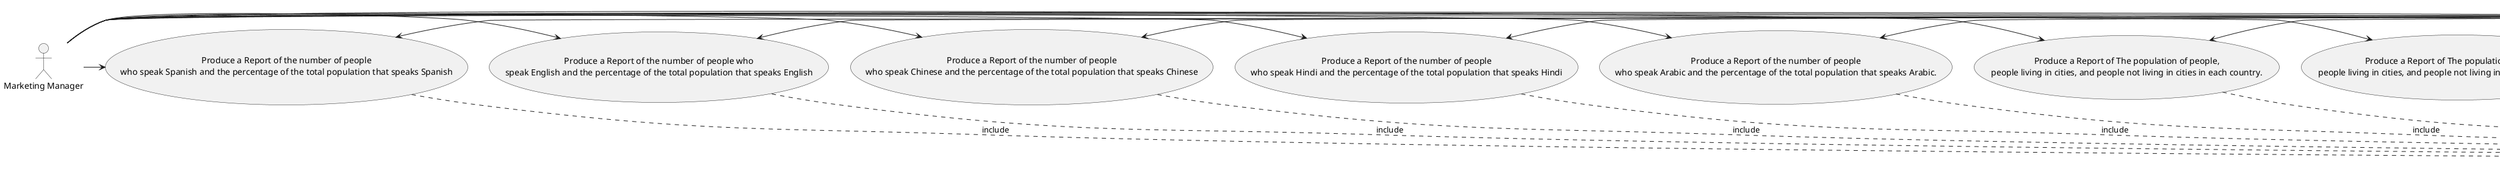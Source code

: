 @startuml
'https://plantuml.com/use-case-diagram

    'This represents use-case 1'
    actor Marketing as "Marketing Manager"
    rectangle Database
    usecase UCa as "Print Queried Data"
    usecase UC1 as "Get countries from continent,
                    sorted by largest
                    pop to smallest"
    top to bottom direction
    Marketing -> UC1
    UC1 ..> UCa : include
    UC1 <- Database

    'This represents use-case 2'
    actor Logistics as "Global Logistics Manager"
    rectangle Database
    usecase UCa as "Print Queried Data"
    usecase UC2 as "Produce a report of all
                    countries in the world"
     top to bottom direction
     Logistics -> UC2
     UC2 ..> UCa : include
     UC2 <- Database


    'This represents use-case 3'
    actor Finance as    "Regional Finance Manager"
    rectangle Database
    usecase UCa as "Print Queried Data"
    usecase UC3 as "Produce a report of all
                    countries in a region"
    top to bottom direction
    Finance -> UC3
    UC3 ..> UCa :include
    UC3 <- Database


    'This represents use-case 4'

    actor Finance as "Global Finance Manager"
    rectangle Database
    usecase UCa as "Print Queried Data"
    usecase UC4 as "Produce report of the top N
                    populated countries in the world"
    top to bottom direction
    Finance -> UC4
    UC4 ..> UCa : include
    UC4 <- Database


    'This represents use-case 5'
    actor Finance as "Continental Finance Manager"
    rectangle Database
    usecase UCa as "Print Queried Data"
    usecase UC5 as "Produce a report of the top N
                 populated countries in a continent"
    top to bottom direction
    Finance -> UC5
    UC5 ..> UCa : include
    UC5 <- Database

    'This represents use-case 6'
        actor Logistics as "Regional Logistics Manager"
        rectangle Database
        usecase UCa as "Print Queried Data"
        usecase UC6 as "Produce a report of the top N
                     populated countries in a region"
        top to bottom direction
        Logistics -> UC6
        UC6 ..> UCa : include
        UC6 <- Database


    'This represents use-case 7'

        actor Logistics as "District Level Logistics Manager"
        rectangle Database
        usecase UCa as "Print Queried Data"
        usecase UC7 as "Produce a report of all the
                        cities in a district"
        top to bottom direction
        Logistics -> UC7
        UC7 ..> UCa : include
        UC7 <- Database

    'This represents use-case 8'

       actor Logistics as "Global Level Logistics Manager"
       rectangle Database
       usecase UCa as "Print Queried Data"
       usecase UC8 as "Produce a report of all the
                       cities in the world"
       top to bottom direction
       Logistics -> UC8
       UC8 ..> UCa : include
       UC8 <- Database



     'This represents use-case 9'
      actor Logistics as "Continental Logistics Manager"
      rectangle Database
      usecase UCa as "Print Queried Data"
      usecase UC9 as "Produce a report of all cities in
                      a specified continent from
                      largest to smallest"
      top to bottom direction
      Logistics -> UC9
      UC9 ..> UCa : include
      UC9<- Database


      'This represents use-case 10'
            actor Finance as "National finance Manager"
            rectangle Database
            usecase UCa as "Print Queried Data"
            usecase UC10 as "Produce a Report of All Cities in a
            specified region organised from largest to smallest"
            top to bottom direction
            Finance -> UC10
            UC10 ..> UCa : include
            UC10<- Database


      'This represents use-case 11'
            actor Marketing as "National Marketing Manager"
            rectangle Database
            usecase UCa as "Print Queried Data"
            usecase UC11 as "Produce a Report of All Cities in a specified
            country organised from largest to smallest"
            top to bottom direction
            Marketing -> UC11
            UC11 ..> UCa : include
            UC11<- Database




      'This represents use-case 12'
            actor Finance as "Global Finance Manager"
            rectangle Database
            usecase UCa as "Print Queried Data"
            usecase UC12 as "Produce a Report of The top `N` populated
            cities in the world where `N` is provided by the user."
            top to bottom direction
            Finance -> UC12
            UC12 ..> UCa : include
            UC12<- Database




      'This represents use-case 13'
            actor Logistics as "the Director"
            rectangle Database
            usecase UCa as "Print Queried Data"
            usecase UC13 as "Produce a Report of The top `N` populated cities
            in a continent where `N` is provided by the user."
            top to bottom direction
            Logistics -> UC13
            UC13 ..> UCa : include
            UC13<- Database




      'This represents use-case 14'
            actor Logistics as "Regional Logistics Manager""
            rectangle Database
            usecase UCa as "Print Queried Data"
            usecase UC14 as "Produce a Report of The top `N` populated cities
            in a region where `N` is provided by the user."
            top to bottom direction
            Logistics -> UC14
            UC14 ..> UCa : include
            UC14<- Database




      'This represents use-case 15'
            actor Logistics as "National logistics Manager"
            rectangle Database
            usecase UCa as "Print Queried Data"
            usecase UC15 as "Produce a Report of The top `N` populated
            cities in a country where `N` is provided by the user."
            top to bottom direction
            Logistics -> UC15
            UC15 ..> UCa : include
            UC15<- Database




      'This represents use-case 16'
            actor Marketing as "district level marketing Manager"
            rectangle Database
            usecase UCa as "Print Queried Data"
            usecase UC16 as "Produce a Report of The top `N` populated
            cities in a district where `N` is provided by the user."
            top to bottom direction
            Marketing -> UC16
            UC16 ..> UCa : include
            UC16<- Database




      'This represents use-case 17'
            actor Finance as "Global Finance Manager"
            rectangle Database
            usecase UCa as "Print Queried Data"
            usecase UC17 as "Produce a Report of All Capital Cities
            in the world organised from largest to smallest"
            top to bottom direction
            Finance -> UC17
            UC17 ..> UCa : include
            UC17<- Database




      'This represents use-case 18'
            actor Logistics as "Continental Logistics Manager"
            rectangle Database
            usecase UCa as "Print Queried Data"
            usecase UC18 as "Produce a Report of All Capital Cities
            in a continent organised from largest to smallest"
            top to bottom direction
            Logistics -> UC18
            UC18 ..> UCa : include
            UC18<- Database




      'This represents use-case 19'
            actor Sales as "Regional Sales Director"
            rectangle Database
            usecase UCa as "Print Queried Data"
            usecase UC19 as "Produce a Report of All Capital Cities
            in a region organised from largest to smallest"
            top to bottom direction
            Sales -> UC19
            UC19 ..> UCa : include
            UC19<- Database




      'This represents use-case 20'
            actor Finance as "Global Finance Manager"
            rectangle Database
            usecase UCa as "Print Queried Data"
            usecase UC20 as "Produce a Report of The top `N` populated
            capital cities in the world where `N` is provided by the user."
            top to bottom direction
            Finance -> UC20
            UC20 ..> UCa : include
            UC20<- Database




      'This represents use-case 21'
            actor Sales as "Regional Sales Director"
            rectangle Database
            usecase UCa as "Print Queried Data"
            usecase UC21 as "Produce a Report of The top `N` populated
            capital cities in a region where `N` is provided by the user."
            top to bottom direction
            Sales -> UC21
            UC21 ..> UCa : include
            UC21<- Database




      'This represents use-case 22'
            actor Marketing as "Continental Marketing Manager"
            rectangle Database
            usecase UCa as "Print Queried Data"
            usecase UC22 as "Produce a Report of The population of people,
            people living in cities, and people not living in cities in each continent."
            top to bottom direction
            Marketing -> UC22
            UC22 ..> UCa : include
            UC22<- Database




      'This represents use-case 23'
            actor Finance as "Regional Finance Manager"
            rectangle Database
            usecase UCa as "Print Queried Data"
            usecase UC23 as "Produce a Report of The population of people,
            people living in cities, and people not living in cities in each region."
            top to bottom direction
            Finance -> UC23
            UC23 ..> UCa : include
            UC23<- Database




      'This represents use-case 24'
            actor Marketing as "National Marketing Manager"
            rectangle Database
            usecase UCa as "Print Queried Data"
            usecase UC24 as "Produce a Report of The population of people,
            people living in cities, and people not living in cities in each country."
            top to bottom direction
            Marketing -> UC24
            UC24 ..> UCa : include
            UC24<- Database




      'This represents use-case 25'
            actor Marketing as "Marketing Manager"
            rectangle Database
            usecase UCa as "Print Queried Data"
            usecase UC25 as "Produce a Report of the number of people
            who speak Arabic and the percentage of the total population that speaks Arabic."
            top to bottom direction
            Marketing -> UC25
            UC25 ..> UCa : include
            UC25<- Database




      'This represents use-case 26'
            actor Marketing as "Marketing Manager"
            rectangle Database
            usecase UCa as "Print Queried Data"
            usecase UC26 as "Produce a Report of the number of people
            who speak Hindi and the percentage of the total population that speaks Hindi"
            top to bottom direction
            Marketing -> UC26
            UC26 ..> UCa : include
            UC26<- Database




      'This represents use-case 27'
            actor Marketing as "Marketing Manager"
            rectangle Database
            usecase UCa as "Print Queried Data"
            usecase UC27 as "Produce a Report of the number of people
            who speak Chinese and the percentage of the total population that speaks Chinese"
            top to bottom direction
            Marketing -> UC27
            UC27 ..> UCa : include
            UC27<- Database




      'This represents use-case 28'
            actor Marketing as "Marketing Manager"
            rectangle Database
            usecase UCa as "Print Queried Data"
            usecase UC28 as "Produce a Report of the number of people who
            speak English and the percentage of the total population that speaks English"
            top to bottom direction
            Marketing -> UC28
            UC28 ..> UCa : include
            UC28<- Database




      'This represents use-case 29'
            actor Marketing as "Marketing Manager"
            rectangle Database
            usecase UCa as "Print Queried Data"
            usecase UC29 as "Produce a Report of the number of people
            who speak Spanish and the percentage of the total population that speaks Spanish"
            top to bottom direction
            Marketing -> UC29
            UC29 ..> UCa : include
            UC29<- Database
            @enduml